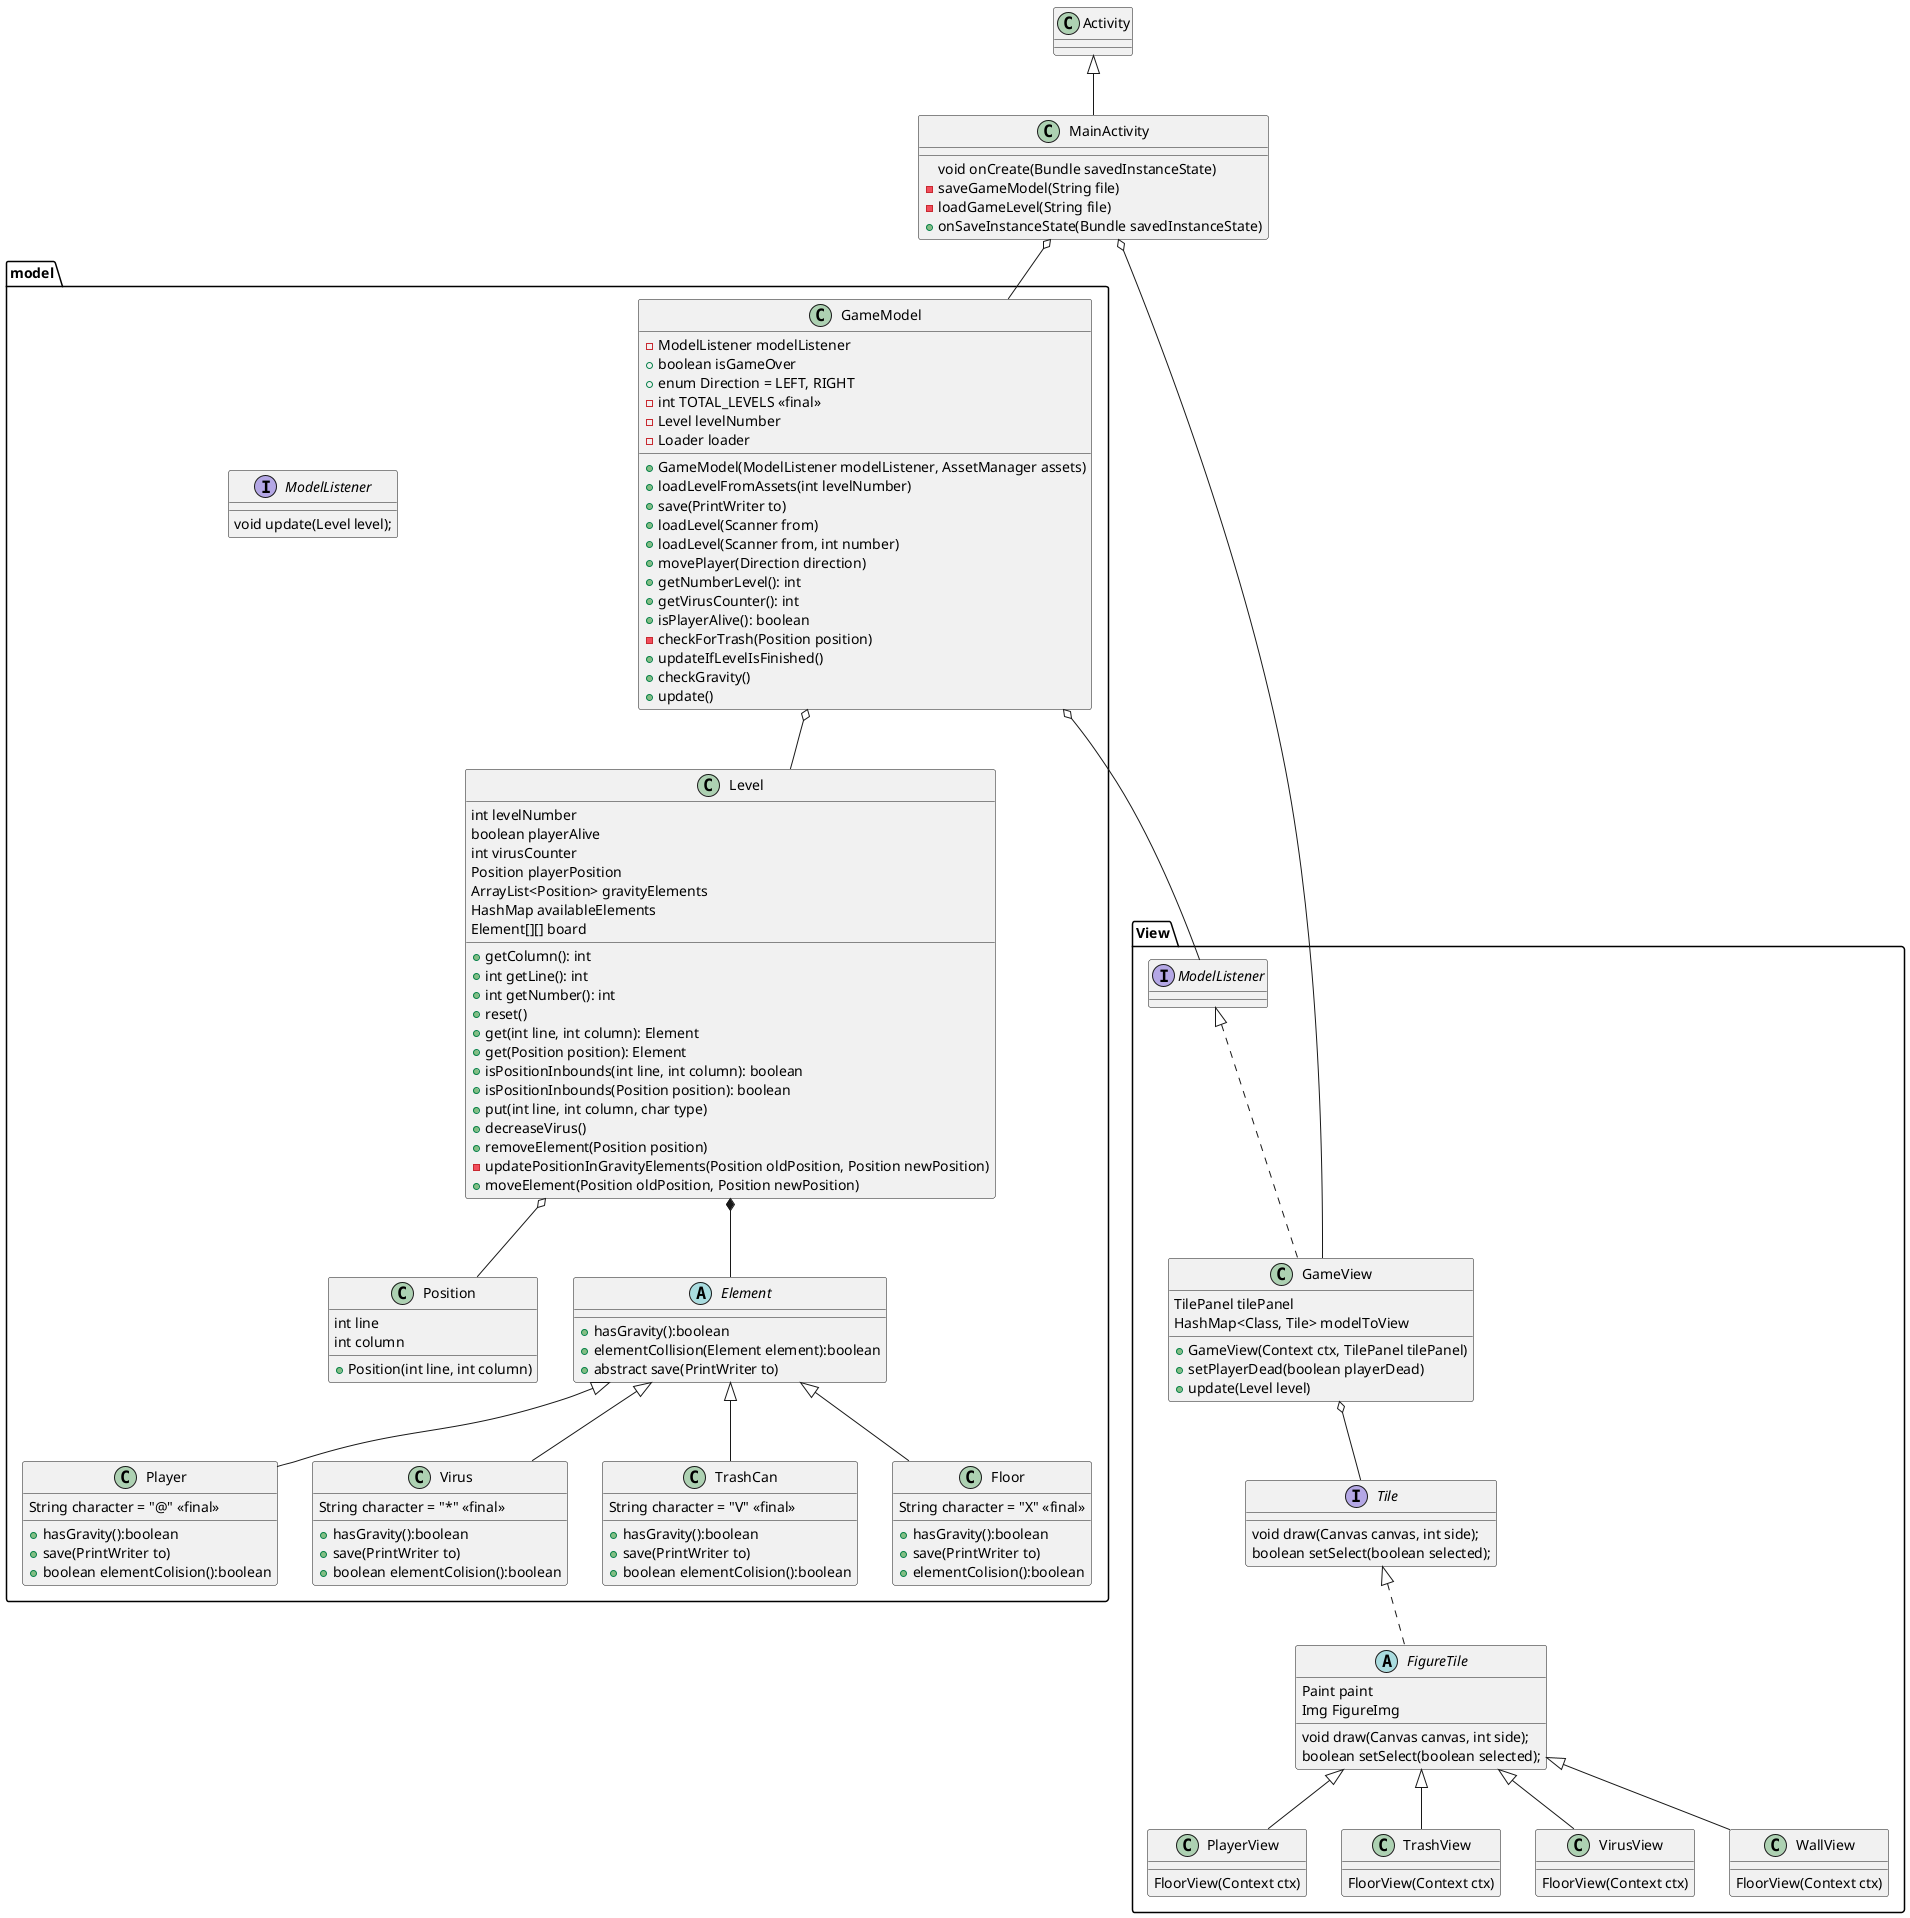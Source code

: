 @startuml



class MainActivity extends Activity{
    void onCreate(Bundle savedInstanceState)
    -saveGameModel(String file)
    -loadGameLevel(String file)
    +onSaveInstanceState(Bundle savedInstanceState)
}

package View {
    MainActivity o-- GameView
    GameView o-- Tile
    interface Tile {
        void draw(Canvas canvas, int side);
        boolean setSelect(boolean selected);
    }
    abstract class FigureTile implements Tile {
        Paint paint
        Img FigureImg
        void draw(Canvas canvas, int side);
        boolean setSelect(boolean selected);
    }
    class GameView implements ModelListener {
        TilePanel tilePanel
        HashMap<Class, Tile> modelToView
        +GameView(Context ctx, TilePanel tilePanel)
        +setPlayerDead(boolean playerDead)
        +update(Level level)
    }
    class PlayerView extends FigureTile{
    FloorView(Context ctx)
    }
    class TrashView extends FigureTile{
     FloorView(Context ctx)
    }
    class VirusView extends FigureTile{
    FloorView(Context ctx)
    }
    class WallView extends FigureTile{
    FloorView(Context ctx)
    }
}

package model {

    MainActivity o-- GameModel
    GameModel o-- Level
    GameModel o-- ModelListener
    Level o-- Position
    Level *-- Element

    interface ModelListener {
        void update(Level level);
    }

    class Position {
        int line
        int column
        +Position(int line, int column)
    }

    class GameModel {
        -ModelListener modelListener
        +boolean isGameOver
        +enum Direction = LEFT, RIGHT
        -int TOTAL_LEVELS «final»
        -Level levelNumber
        -Loader loader
        +GameModel(ModelListener modelListener, AssetManager assets)
        +loadLevelFromAssets(int levelNumber)
        +save(PrintWriter to)
        +loadLevel(Scanner from)
        +loadLevel(Scanner from, int number)
        +movePlayer(Direction direction)
        +getNumberLevel(): int
        +getVirusCounter(): int
        +isPlayerAlive(): boolean
        -checkForTrash(Position position)
        +updateIfLevelIsFinished()
        +checkGravity()
        +update()
    }

    class Level {
        int levelNumber
        boolean playerAlive
        int virusCounter
        Position playerPosition
        ArrayList<Position> gravityElements
        HashMap availableElements
        Element[][] board
        +getColumn(): int
        +int getLine(): int
        +int getNumber(): int
        +reset()
        +get(int line, int column): Element
        +get(Position position): Element
        +isPositionInbounds(int line, int column): boolean
        +isPositionInbounds(Position position): boolean
        +put(int line, int column, char type)
        +decreaseVirus()
        +removeElement(Position position)
        -updatePositionInGravityElements(Position oldPosition, Position newPosition)
        +moveElement(Position oldPosition, Position newPosition)
    }

    abstract class Element {
        +hasGravity():boolean
        +elementCollision(Element element):boolean
        +abstract save(PrintWriter to)
    }

    class Player extends Element{
        String character = "@" «final»
        +hasGravity():boolean
        +save(PrintWriter to)
        +boolean elementColision():boolean
    }

    class Virus extends Element {
        String character = "*" «final»
        +hasGravity():boolean
        +save(PrintWriter to)
        +boolean elementColision():boolean
    }

    class TrashCan extends Element {
        String character = "V" «final»
        +hasGravity():boolean
        +save(PrintWriter to)
        +boolean elementColision():boolean
    }

    class Floor extends Element {
        String character = "X" «final»
        +hasGravity():boolean
        +save(PrintWriter to)
        +elementColision():boolean
    }
}
@enduml